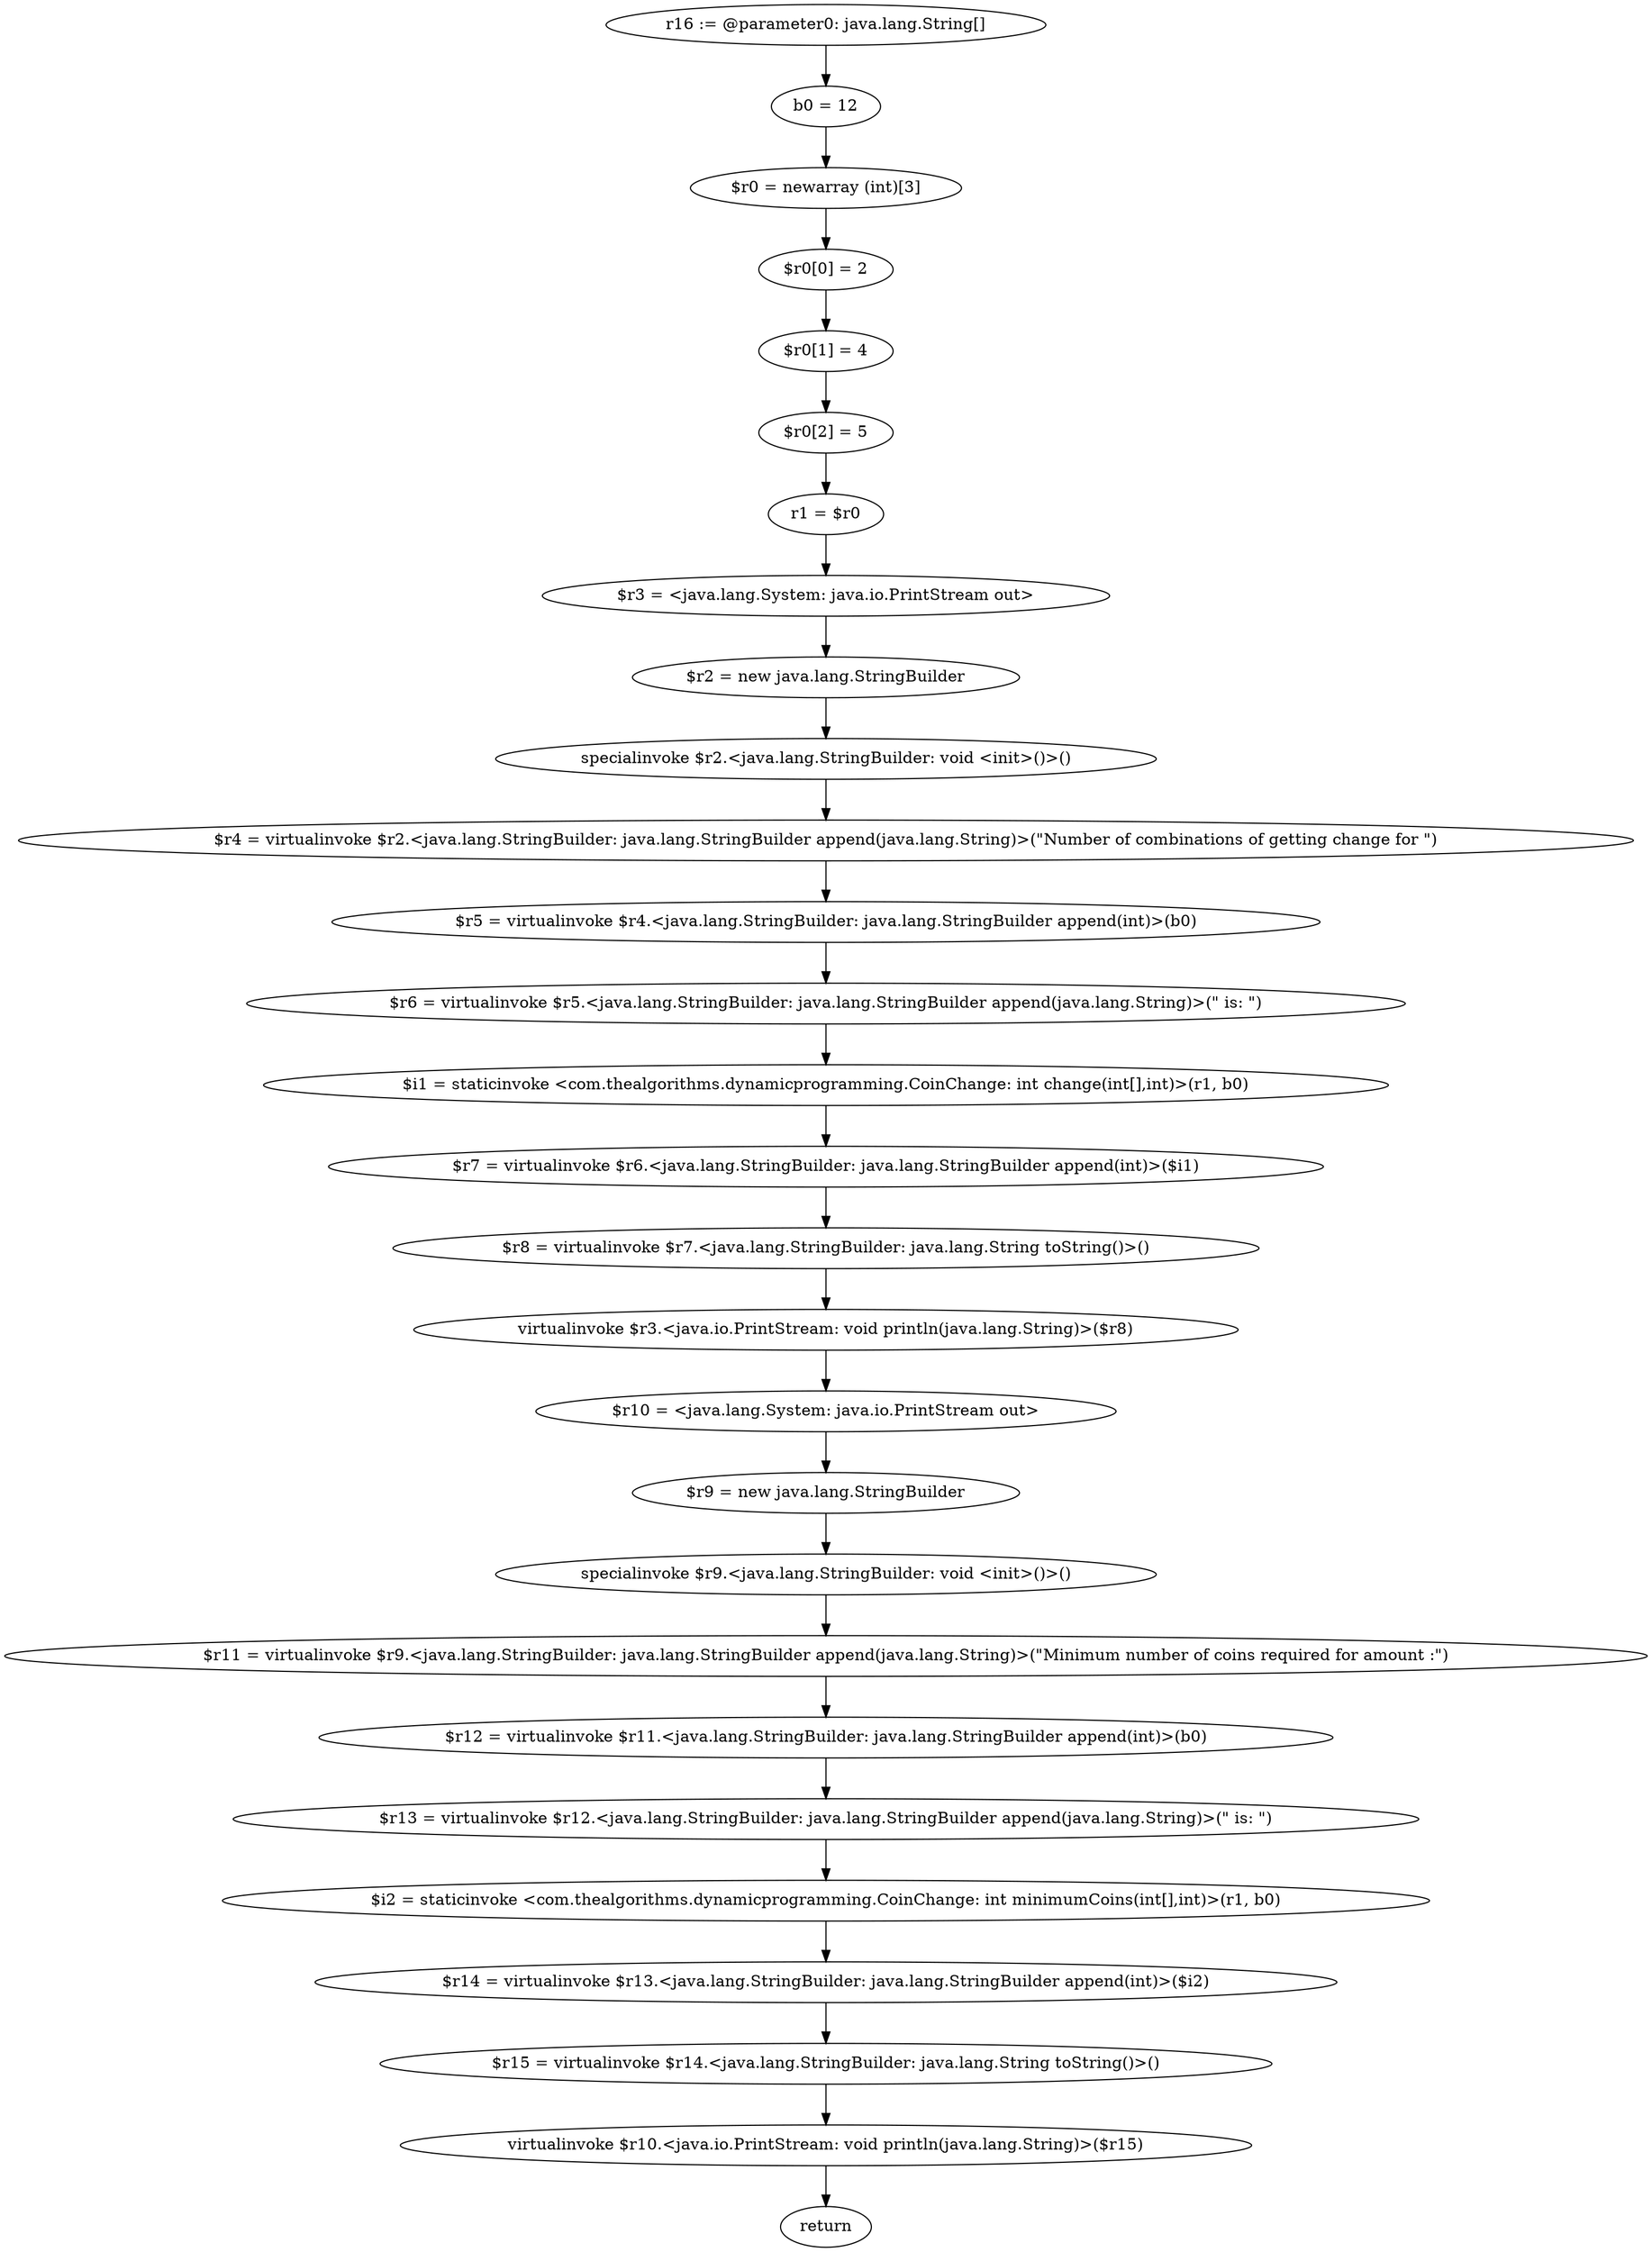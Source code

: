digraph "unitGraph" {
    "r16 := @parameter0: java.lang.String[]"
    "b0 = 12"
    "$r0 = newarray (int)[3]"
    "$r0[0] = 2"
    "$r0[1] = 4"
    "$r0[2] = 5"
    "r1 = $r0"
    "$r3 = <java.lang.System: java.io.PrintStream out>"
    "$r2 = new java.lang.StringBuilder"
    "specialinvoke $r2.<java.lang.StringBuilder: void <init>()>()"
    "$r4 = virtualinvoke $r2.<java.lang.StringBuilder: java.lang.StringBuilder append(java.lang.String)>(\"Number of combinations of getting change for \")"
    "$r5 = virtualinvoke $r4.<java.lang.StringBuilder: java.lang.StringBuilder append(int)>(b0)"
    "$r6 = virtualinvoke $r5.<java.lang.StringBuilder: java.lang.StringBuilder append(java.lang.String)>(\" is: \")"
    "$i1 = staticinvoke <com.thealgorithms.dynamicprogramming.CoinChange: int change(int[],int)>(r1, b0)"
    "$r7 = virtualinvoke $r6.<java.lang.StringBuilder: java.lang.StringBuilder append(int)>($i1)"
    "$r8 = virtualinvoke $r7.<java.lang.StringBuilder: java.lang.String toString()>()"
    "virtualinvoke $r3.<java.io.PrintStream: void println(java.lang.String)>($r8)"
    "$r10 = <java.lang.System: java.io.PrintStream out>"
    "$r9 = new java.lang.StringBuilder"
    "specialinvoke $r9.<java.lang.StringBuilder: void <init>()>()"
    "$r11 = virtualinvoke $r9.<java.lang.StringBuilder: java.lang.StringBuilder append(java.lang.String)>(\"Minimum number of coins required for amount :\")"
    "$r12 = virtualinvoke $r11.<java.lang.StringBuilder: java.lang.StringBuilder append(int)>(b0)"
    "$r13 = virtualinvoke $r12.<java.lang.StringBuilder: java.lang.StringBuilder append(java.lang.String)>(\" is: \")"
    "$i2 = staticinvoke <com.thealgorithms.dynamicprogramming.CoinChange: int minimumCoins(int[],int)>(r1, b0)"
    "$r14 = virtualinvoke $r13.<java.lang.StringBuilder: java.lang.StringBuilder append(int)>($i2)"
    "$r15 = virtualinvoke $r14.<java.lang.StringBuilder: java.lang.String toString()>()"
    "virtualinvoke $r10.<java.io.PrintStream: void println(java.lang.String)>($r15)"
    "return"
    "r16 := @parameter0: java.lang.String[]"->"b0 = 12";
    "b0 = 12"->"$r0 = newarray (int)[3]";
    "$r0 = newarray (int)[3]"->"$r0[0] = 2";
    "$r0[0] = 2"->"$r0[1] = 4";
    "$r0[1] = 4"->"$r0[2] = 5";
    "$r0[2] = 5"->"r1 = $r0";
    "r1 = $r0"->"$r3 = <java.lang.System: java.io.PrintStream out>";
    "$r3 = <java.lang.System: java.io.PrintStream out>"->"$r2 = new java.lang.StringBuilder";
    "$r2 = new java.lang.StringBuilder"->"specialinvoke $r2.<java.lang.StringBuilder: void <init>()>()";
    "specialinvoke $r2.<java.lang.StringBuilder: void <init>()>()"->"$r4 = virtualinvoke $r2.<java.lang.StringBuilder: java.lang.StringBuilder append(java.lang.String)>(\"Number of combinations of getting change for \")";
    "$r4 = virtualinvoke $r2.<java.lang.StringBuilder: java.lang.StringBuilder append(java.lang.String)>(\"Number of combinations of getting change for \")"->"$r5 = virtualinvoke $r4.<java.lang.StringBuilder: java.lang.StringBuilder append(int)>(b0)";
    "$r5 = virtualinvoke $r4.<java.lang.StringBuilder: java.lang.StringBuilder append(int)>(b0)"->"$r6 = virtualinvoke $r5.<java.lang.StringBuilder: java.lang.StringBuilder append(java.lang.String)>(\" is: \")";
    "$r6 = virtualinvoke $r5.<java.lang.StringBuilder: java.lang.StringBuilder append(java.lang.String)>(\" is: \")"->"$i1 = staticinvoke <com.thealgorithms.dynamicprogramming.CoinChange: int change(int[],int)>(r1, b0)";
    "$i1 = staticinvoke <com.thealgorithms.dynamicprogramming.CoinChange: int change(int[],int)>(r1, b0)"->"$r7 = virtualinvoke $r6.<java.lang.StringBuilder: java.lang.StringBuilder append(int)>($i1)";
    "$r7 = virtualinvoke $r6.<java.lang.StringBuilder: java.lang.StringBuilder append(int)>($i1)"->"$r8 = virtualinvoke $r7.<java.lang.StringBuilder: java.lang.String toString()>()";
    "$r8 = virtualinvoke $r7.<java.lang.StringBuilder: java.lang.String toString()>()"->"virtualinvoke $r3.<java.io.PrintStream: void println(java.lang.String)>($r8)";
    "virtualinvoke $r3.<java.io.PrintStream: void println(java.lang.String)>($r8)"->"$r10 = <java.lang.System: java.io.PrintStream out>";
    "$r10 = <java.lang.System: java.io.PrintStream out>"->"$r9 = new java.lang.StringBuilder";
    "$r9 = new java.lang.StringBuilder"->"specialinvoke $r9.<java.lang.StringBuilder: void <init>()>()";
    "specialinvoke $r9.<java.lang.StringBuilder: void <init>()>()"->"$r11 = virtualinvoke $r9.<java.lang.StringBuilder: java.lang.StringBuilder append(java.lang.String)>(\"Minimum number of coins required for amount :\")";
    "$r11 = virtualinvoke $r9.<java.lang.StringBuilder: java.lang.StringBuilder append(java.lang.String)>(\"Minimum number of coins required for amount :\")"->"$r12 = virtualinvoke $r11.<java.lang.StringBuilder: java.lang.StringBuilder append(int)>(b0)";
    "$r12 = virtualinvoke $r11.<java.lang.StringBuilder: java.lang.StringBuilder append(int)>(b0)"->"$r13 = virtualinvoke $r12.<java.lang.StringBuilder: java.lang.StringBuilder append(java.lang.String)>(\" is: \")";
    "$r13 = virtualinvoke $r12.<java.lang.StringBuilder: java.lang.StringBuilder append(java.lang.String)>(\" is: \")"->"$i2 = staticinvoke <com.thealgorithms.dynamicprogramming.CoinChange: int minimumCoins(int[],int)>(r1, b0)";
    "$i2 = staticinvoke <com.thealgorithms.dynamicprogramming.CoinChange: int minimumCoins(int[],int)>(r1, b0)"->"$r14 = virtualinvoke $r13.<java.lang.StringBuilder: java.lang.StringBuilder append(int)>($i2)";
    "$r14 = virtualinvoke $r13.<java.lang.StringBuilder: java.lang.StringBuilder append(int)>($i2)"->"$r15 = virtualinvoke $r14.<java.lang.StringBuilder: java.lang.String toString()>()";
    "$r15 = virtualinvoke $r14.<java.lang.StringBuilder: java.lang.String toString()>()"->"virtualinvoke $r10.<java.io.PrintStream: void println(java.lang.String)>($r15)";
    "virtualinvoke $r10.<java.io.PrintStream: void println(java.lang.String)>($r15)"->"return";
}
